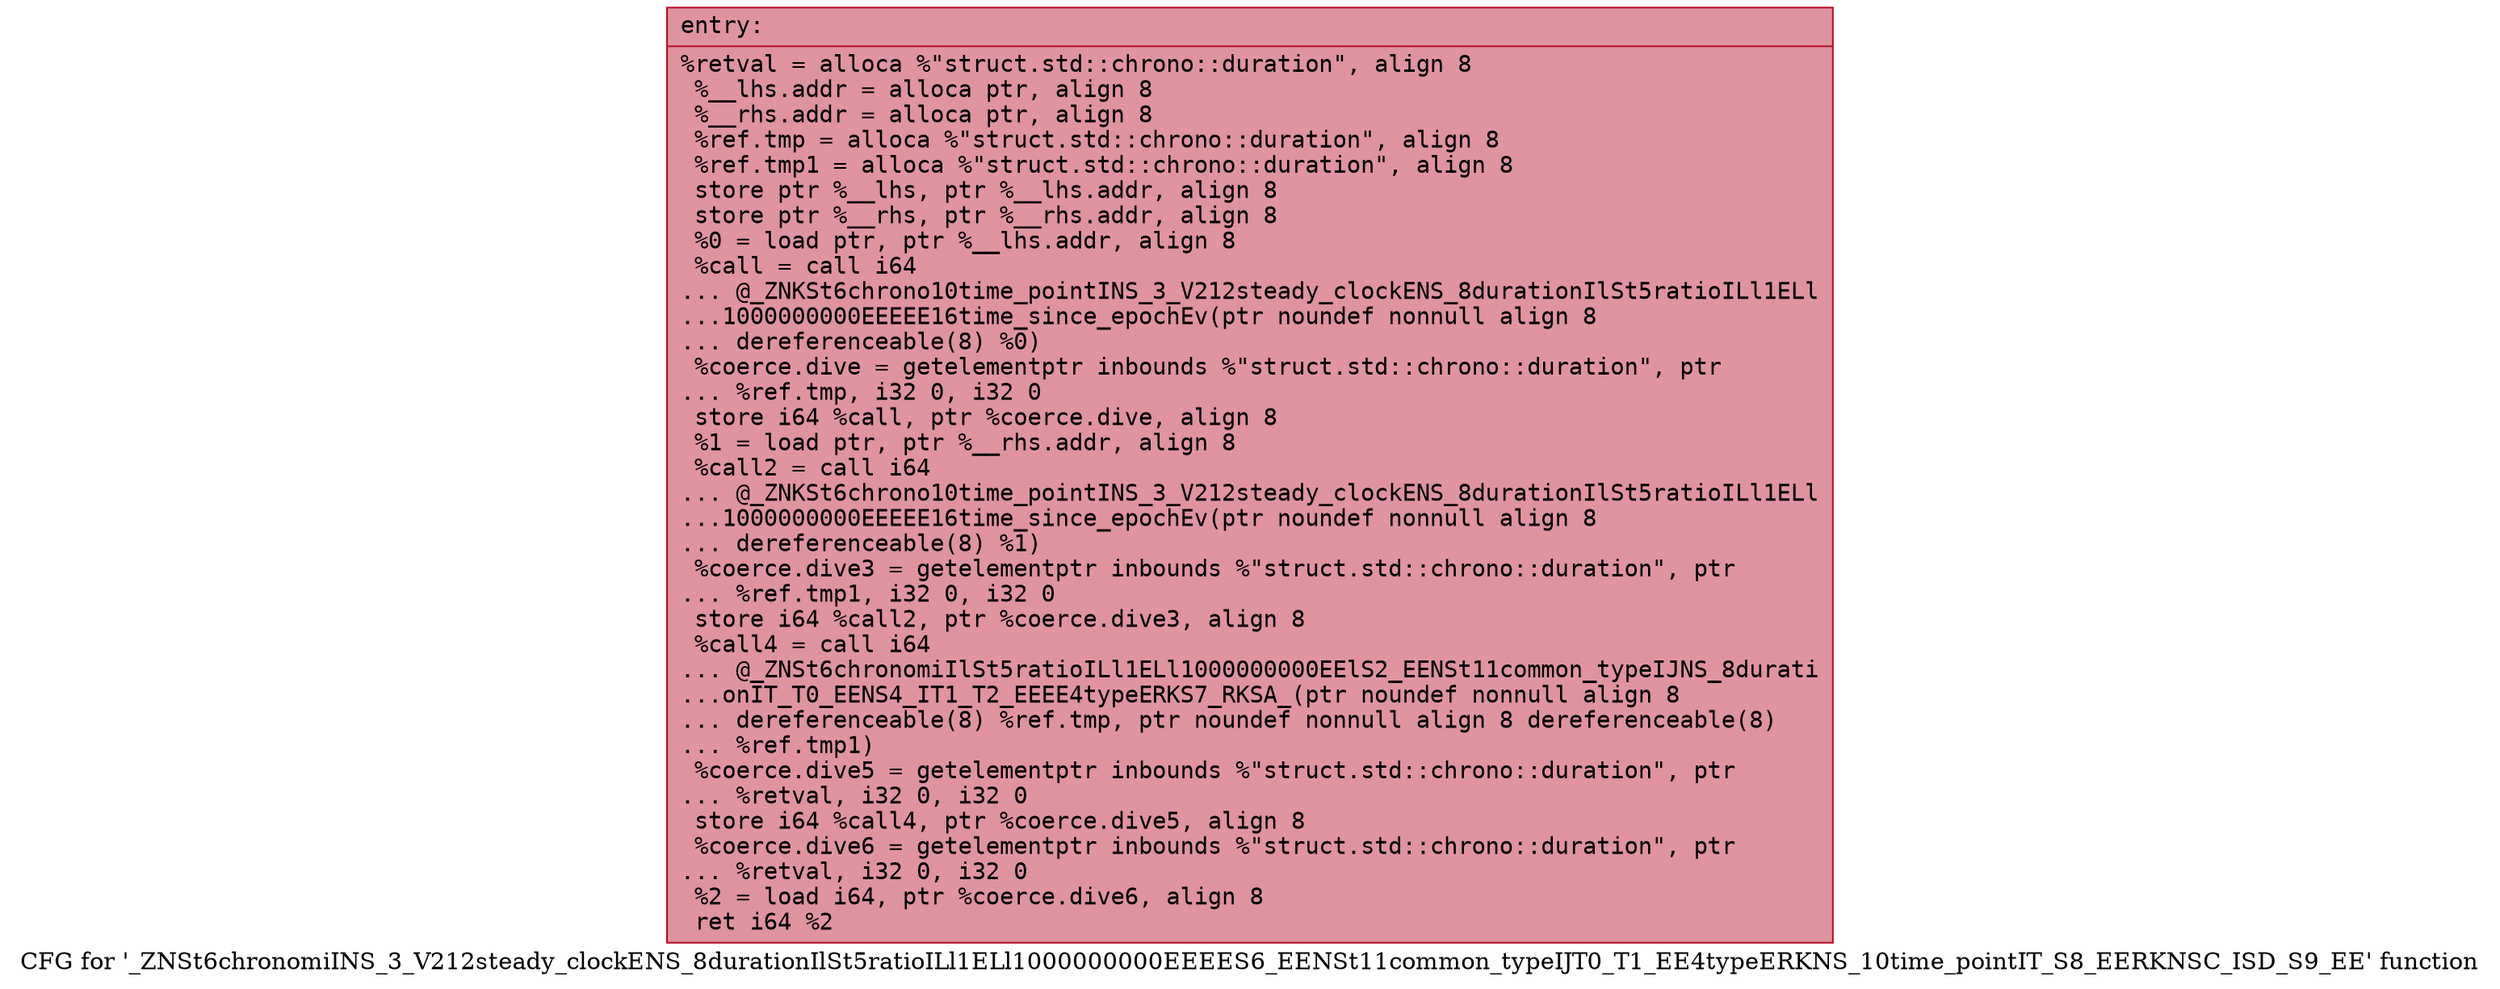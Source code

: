 digraph "CFG for '_ZNSt6chronomiINS_3_V212steady_clockENS_8durationIlSt5ratioILl1ELl1000000000EEEES6_EENSt11common_typeIJT0_T1_EE4typeERKNS_10time_pointIT_S8_EERKNSC_ISD_S9_EE' function" {
	label="CFG for '_ZNSt6chronomiINS_3_V212steady_clockENS_8durationIlSt5ratioILl1ELl1000000000EEEES6_EENSt11common_typeIJT0_T1_EE4typeERKNS_10time_pointIT_S8_EERKNSC_ISD_S9_EE' function";

	Node0x5651cd783080 [shape=record,color="#b70d28ff", style=filled, fillcolor="#b70d2870" fontname="Courier",label="{entry:\l|  %retval = alloca %\"struct.std::chrono::duration\", align 8\l  %__lhs.addr = alloca ptr, align 8\l  %__rhs.addr = alloca ptr, align 8\l  %ref.tmp = alloca %\"struct.std::chrono::duration\", align 8\l  %ref.tmp1 = alloca %\"struct.std::chrono::duration\", align 8\l  store ptr %__lhs, ptr %__lhs.addr, align 8\l  store ptr %__rhs, ptr %__rhs.addr, align 8\l  %0 = load ptr, ptr %__lhs.addr, align 8\l  %call = call i64\l... @_ZNKSt6chrono10time_pointINS_3_V212steady_clockENS_8durationIlSt5ratioILl1ELl\l...1000000000EEEEE16time_since_epochEv(ptr noundef nonnull align 8\l... dereferenceable(8) %0)\l  %coerce.dive = getelementptr inbounds %\"struct.std::chrono::duration\", ptr\l... %ref.tmp, i32 0, i32 0\l  store i64 %call, ptr %coerce.dive, align 8\l  %1 = load ptr, ptr %__rhs.addr, align 8\l  %call2 = call i64\l... @_ZNKSt6chrono10time_pointINS_3_V212steady_clockENS_8durationIlSt5ratioILl1ELl\l...1000000000EEEEE16time_since_epochEv(ptr noundef nonnull align 8\l... dereferenceable(8) %1)\l  %coerce.dive3 = getelementptr inbounds %\"struct.std::chrono::duration\", ptr\l... %ref.tmp1, i32 0, i32 0\l  store i64 %call2, ptr %coerce.dive3, align 8\l  %call4 = call i64\l... @_ZNSt6chronomiIlSt5ratioILl1ELl1000000000EElS2_EENSt11common_typeIJNS_8durati\l...onIT_T0_EENS4_IT1_T2_EEEE4typeERKS7_RKSA_(ptr noundef nonnull align 8\l... dereferenceable(8) %ref.tmp, ptr noundef nonnull align 8 dereferenceable(8)\l... %ref.tmp1)\l  %coerce.dive5 = getelementptr inbounds %\"struct.std::chrono::duration\", ptr\l... %retval, i32 0, i32 0\l  store i64 %call4, ptr %coerce.dive5, align 8\l  %coerce.dive6 = getelementptr inbounds %\"struct.std::chrono::duration\", ptr\l... %retval, i32 0, i32 0\l  %2 = load i64, ptr %coerce.dive6, align 8\l  ret i64 %2\l}"];
}
